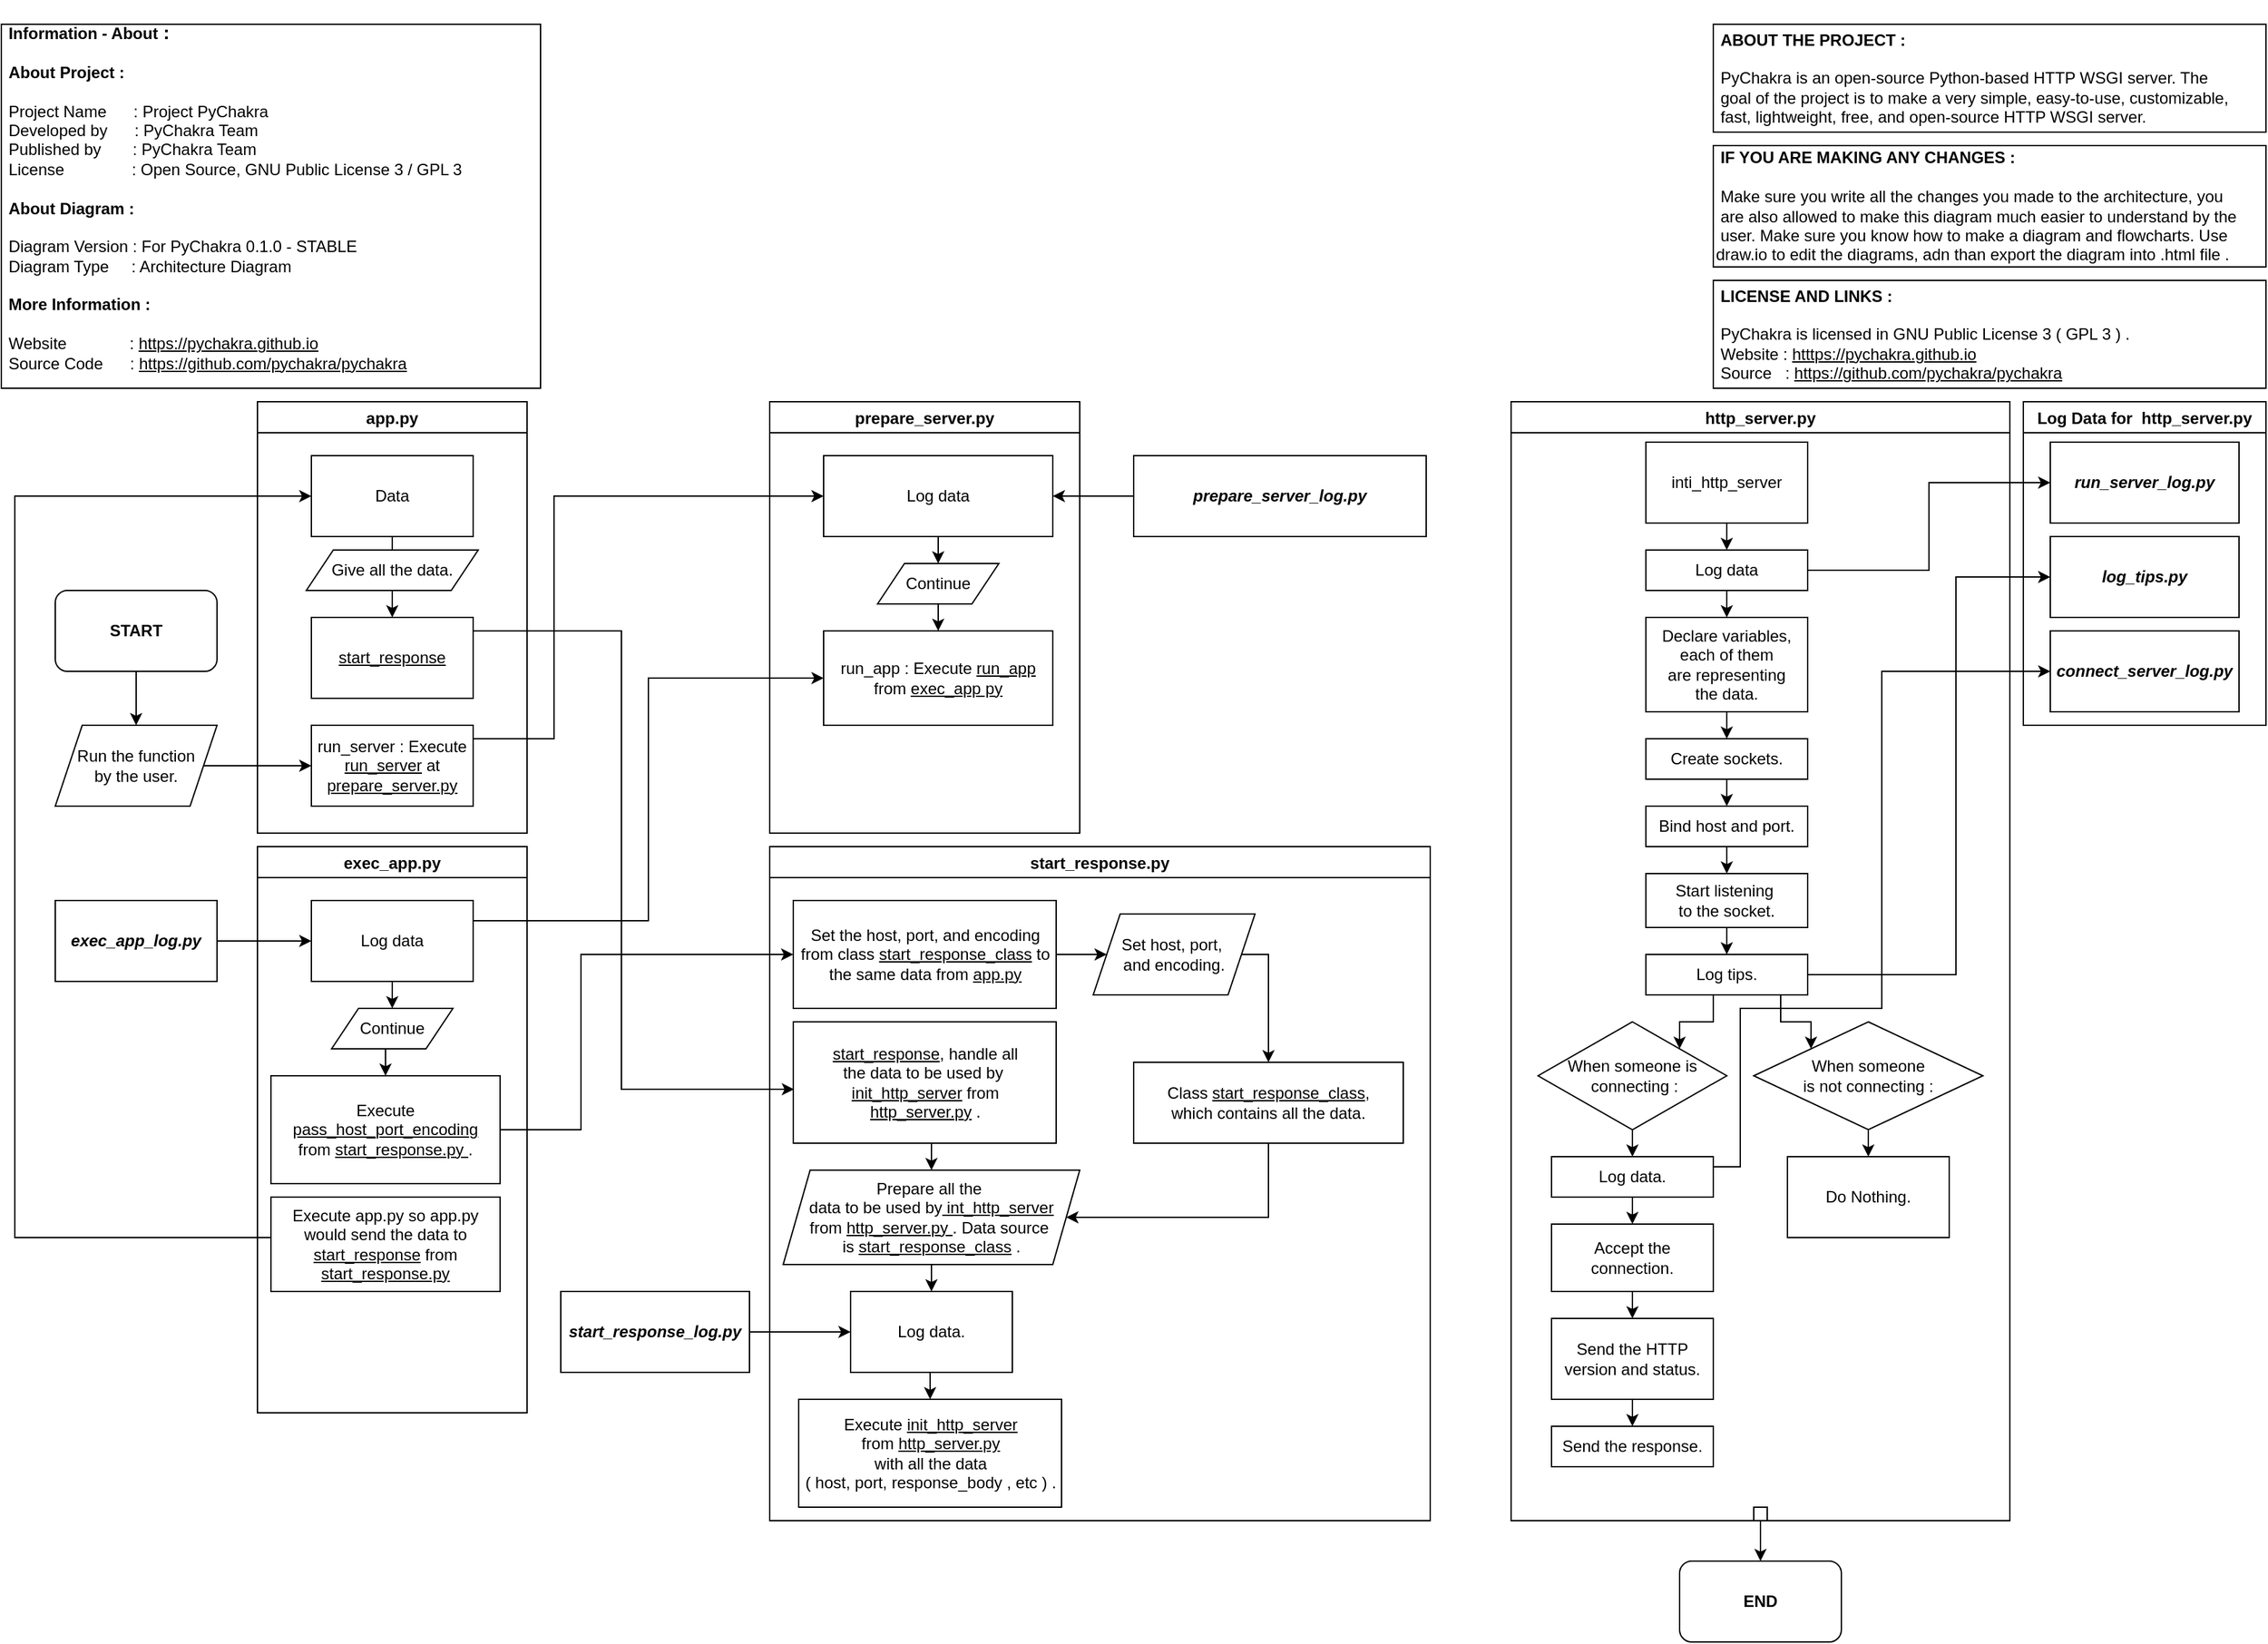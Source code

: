 <mxfile version="15.4.0" type="device"><diagram id="QtyFZmn-PzGopd7BpXuj" name="Page-1"><mxGraphModel dx="1394" dy="622" grid="1" gridSize="10" guides="1" tooltips="1" connect="1" arrows="1" fold="1" page="1" pageScale="1" pageWidth="850" pageHeight="1100" math="0" shadow="0"><root><mxCell id="0"/><mxCell id="1" parent="0"/><mxCell id="jL04rA_coASi6jVKpCtu-2" value="app.py" style="swimlane;" vertex="1" parent="1"><mxGeometry x="200" y="300" width="200" height="320" as="geometry"><mxRectangle x="190" y="200" width="70" height="23" as="alternateBounds"/></mxGeometry></mxCell><mxCell id="jL04rA_coASi6jVKpCtu-3" value="&lt;u&gt;start_response&lt;/u&gt;" style="rounded=0;whiteSpace=wrap;html=1;" vertex="1" parent="jL04rA_coASi6jVKpCtu-2"><mxGeometry x="40" y="160" width="120" height="60" as="geometry"/></mxCell><mxCell id="jL04rA_coASi6jVKpCtu-5" style="edgeStyle=orthogonalEdgeStyle;rounded=0;orthogonalLoop=1;jettySize=auto;html=1;exitX=0.5;exitY=1;exitDx=0;exitDy=0;entryX=0.5;entryY=0;entryDx=0;entryDy=0;startArrow=none;" edge="1" parent="jL04rA_coASi6jVKpCtu-2" source="jL04rA_coASi6jVKpCtu-11" target="jL04rA_coASi6jVKpCtu-3"><mxGeometry relative="1" as="geometry"/></mxCell><mxCell id="jL04rA_coASi6jVKpCtu-4" value="Data" style="rounded=0;whiteSpace=wrap;html=1;" vertex="1" parent="jL04rA_coASi6jVKpCtu-2"><mxGeometry x="40" y="40" width="120" height="60" as="geometry"/></mxCell><mxCell id="jL04rA_coASi6jVKpCtu-6" value="run_server : Execute &lt;u&gt;run_server&lt;/u&gt; at &lt;u&gt;prepare_server.py&lt;/u&gt;" style="rounded=0;whiteSpace=wrap;html=1;" vertex="1" parent="jL04rA_coASi6jVKpCtu-2"><mxGeometry x="40" y="240" width="120" height="60" as="geometry"/></mxCell><mxCell id="jL04rA_coASi6jVKpCtu-11" value="Give all the data." style="shape=parallelogram;perimeter=parallelogramPerimeter;whiteSpace=wrap;html=1;fixedSize=1;" vertex="1" parent="jL04rA_coASi6jVKpCtu-2"><mxGeometry x="36.25" y="110" width="127.5" height="30" as="geometry"/></mxCell><mxCell id="jL04rA_coASi6jVKpCtu-12" value="" style="edgeStyle=orthogonalEdgeStyle;rounded=0;orthogonalLoop=1;jettySize=auto;html=1;exitX=0.5;exitY=1;exitDx=0;exitDy=0;entryX=0.5;entryY=0;entryDx=0;entryDy=0;endArrow=none;" edge="1" parent="jL04rA_coASi6jVKpCtu-2" source="jL04rA_coASi6jVKpCtu-4" target="jL04rA_coASi6jVKpCtu-11"><mxGeometry relative="1" as="geometry"><mxPoint x="290" y="300" as="sourcePoint"/><mxPoint x="290" y="350" as="targetPoint"/></mxGeometry></mxCell><mxCell id="jL04rA_coASi6jVKpCtu-10" value="&lt;div&gt;&lt;b&gt;&amp;nbsp;&lt;/b&gt;&lt;/div&gt;&lt;div&gt;&lt;b&gt;&amp;nbsp;Information - About&lt;font style=&quot;font-size: 14px&quot;&gt;&amp;nbsp;:&lt;/font&gt;&lt;/b&gt;&lt;/div&gt;&lt;div&gt;&lt;br&gt;&lt;/div&gt;&lt;div&gt;&amp;nbsp;&lt;b&gt;About Project :&lt;/b&gt;&lt;/div&gt;&lt;div&gt;&lt;br&gt;&lt;/div&gt;&lt;div&gt;&amp;nbsp;Project Name&amp;nbsp; &amp;nbsp; &amp;nbsp; : Project PyChakra&lt;/div&gt;&lt;div&gt;&amp;nbsp;Developed by&amp;nbsp; &amp;nbsp; &amp;nbsp; : PyChakra Team&lt;/div&gt;&lt;div&gt;&amp;nbsp;Published by&amp;nbsp; &amp;nbsp; &amp;nbsp; &amp;nbsp;: PyChakra Team&lt;/div&gt;&lt;div&gt;&amp;nbsp;License&amp;nbsp; &amp;nbsp; &amp;nbsp; &amp;nbsp; &amp;nbsp; &amp;nbsp; &amp;nbsp; &amp;nbsp;: Open Source, GNU Public License 3 / GPL 3&lt;/div&gt;&lt;div&gt;&lt;br&gt;&lt;/div&gt;&lt;div&gt;&amp;nbsp;&lt;b&gt;About Diagram :&lt;/b&gt;&lt;/div&gt;&lt;div&gt;&lt;br&gt;&lt;/div&gt;&lt;div&gt;&amp;nbsp;Diagram Version : For PyChakra 0.1.0 - STABLE&lt;/div&gt;&lt;div&gt;&amp;nbsp;Diagram Type&amp;nbsp; &amp;nbsp; &amp;nbsp;: Architecture Diagram&lt;/div&gt;&lt;div&gt;&lt;br&gt;&lt;/div&gt;&lt;div&gt;&amp;nbsp;&lt;b&gt;More&amp;nbsp;Information :&lt;/b&gt;&lt;/div&gt;&lt;div&gt;&lt;br&gt;&lt;/div&gt;&lt;div&gt;&amp;nbsp;Website&amp;nbsp; &amp;nbsp; &amp;nbsp; &amp;nbsp; &amp;nbsp; &amp;nbsp; &amp;nbsp; : &lt;u&gt;https://pychakra.github.io&lt;/u&gt;&lt;/div&gt;&lt;div&gt;&amp;nbsp;Source Code&amp;nbsp; &amp;nbsp; &amp;nbsp; :&amp;nbsp;&lt;u&gt;https://github.com/pychakra/pychakra&lt;/u&gt;&lt;/div&gt;&lt;div&gt;&lt;br&gt;&lt;/div&gt;&lt;div&gt;&lt;br&gt;&lt;/div&gt;" style="rounded=0;whiteSpace=wrap;html=1;align=left;" vertex="1" parent="1"><mxGeometry x="10" y="20" width="400" height="270" as="geometry"/></mxCell><mxCell id="jL04rA_coASi6jVKpCtu-14" style="edgeStyle=orthogonalEdgeStyle;rounded=0;orthogonalLoop=1;jettySize=auto;html=1;exitX=1;exitY=0.5;exitDx=0;exitDy=0;entryX=0;entryY=0.5;entryDx=0;entryDy=0;" edge="1" parent="1" source="jL04rA_coASi6jVKpCtu-13" target="jL04rA_coASi6jVKpCtu-6"><mxGeometry relative="1" as="geometry"/></mxCell><mxCell id="jL04rA_coASi6jVKpCtu-13" value="Run the function&lt;br&gt;by the user." style="shape=parallelogram;perimeter=parallelogramPerimeter;whiteSpace=wrap;html=1;fixedSize=1;" vertex="1" parent="1"><mxGeometry x="50" y="540" width="120" height="60" as="geometry"/></mxCell><mxCell id="jL04rA_coASi6jVKpCtu-15" value="prepare_server.py" style="swimlane;" vertex="1" parent="1"><mxGeometry x="580" y="300" width="230" height="320" as="geometry"/></mxCell><mxCell id="jL04rA_coASi6jVKpCtu-19" style="edgeStyle=orthogonalEdgeStyle;rounded=0;orthogonalLoop=1;jettySize=auto;html=1;exitX=0.5;exitY=1;exitDx=0;exitDy=0;entryX=0.5;entryY=0;entryDx=0;entryDy=0;" edge="1" parent="jL04rA_coASi6jVKpCtu-15" source="jL04rA_coASi6jVKpCtu-16" target="jL04rA_coASi6jVKpCtu-18"><mxGeometry relative="1" as="geometry"/></mxCell><mxCell id="jL04rA_coASi6jVKpCtu-16" value="Log data" style="rounded=0;whiteSpace=wrap;html=1;" vertex="1" parent="jL04rA_coASi6jVKpCtu-15"><mxGeometry x="40" y="40" width="170" height="60" as="geometry"/></mxCell><mxCell id="jL04rA_coASi6jVKpCtu-22" style="edgeStyle=orthogonalEdgeStyle;rounded=0;orthogonalLoop=1;jettySize=auto;html=1;exitX=0.5;exitY=1;exitDx=0;exitDy=0;entryX=0.5;entryY=0;entryDx=0;entryDy=0;" edge="1" parent="jL04rA_coASi6jVKpCtu-15" source="jL04rA_coASi6jVKpCtu-18" target="jL04rA_coASi6jVKpCtu-20"><mxGeometry relative="1" as="geometry"/></mxCell><mxCell id="jL04rA_coASi6jVKpCtu-18" value="Continue" style="shape=parallelogram;perimeter=parallelogramPerimeter;whiteSpace=wrap;html=1;fixedSize=1;" vertex="1" parent="jL04rA_coASi6jVKpCtu-15"><mxGeometry x="80" y="120" width="90" height="30" as="geometry"/></mxCell><mxCell id="jL04rA_coASi6jVKpCtu-20" value="run_app : Execute &lt;u&gt;run_app&lt;/u&gt; from &lt;u&gt;exec_app py&lt;/u&gt;" style="rounded=0;whiteSpace=wrap;html=1;" vertex="1" parent="jL04rA_coASi6jVKpCtu-15"><mxGeometry x="40" y="170" width="170" height="70" as="geometry"/></mxCell><mxCell id="jL04rA_coASi6jVKpCtu-17" style="edgeStyle=orthogonalEdgeStyle;rounded=0;orthogonalLoop=1;jettySize=auto;html=1;exitX=1;exitY=0.5;exitDx=0;exitDy=0;entryX=0;entryY=0.5;entryDx=0;entryDy=0;" edge="1" parent="1" source="jL04rA_coASi6jVKpCtu-6" target="jL04rA_coASi6jVKpCtu-16"><mxGeometry relative="1" as="geometry"><Array as="points"><mxPoint x="360" y="550"/><mxPoint x="420" y="550"/><mxPoint x="420" y="370"/></Array></mxGeometry></mxCell><mxCell id="jL04rA_coASi6jVKpCtu-23" value="exec_app.py" style="swimlane;" vertex="1" parent="1"><mxGeometry x="200" y="630" width="200" height="420" as="geometry"/></mxCell><mxCell id="jL04rA_coASi6jVKpCtu-24" style="edgeStyle=orthogonalEdgeStyle;rounded=0;orthogonalLoop=1;jettySize=auto;html=1;exitX=0.5;exitY=1;exitDx=0;exitDy=0;entryX=0.5;entryY=0;entryDx=0;entryDy=0;" edge="1" parent="jL04rA_coASi6jVKpCtu-23" source="jL04rA_coASi6jVKpCtu-25" target="jL04rA_coASi6jVKpCtu-27"><mxGeometry relative="1" as="geometry"/></mxCell><mxCell id="jL04rA_coASi6jVKpCtu-25" value="Log data" style="rounded=0;whiteSpace=wrap;html=1;" vertex="1" parent="jL04rA_coASi6jVKpCtu-23"><mxGeometry x="40" y="40" width="120" height="60" as="geometry"/></mxCell><mxCell id="jL04rA_coASi6jVKpCtu-26" style="edgeStyle=orthogonalEdgeStyle;rounded=0;orthogonalLoop=1;jettySize=auto;html=1;exitX=0.5;exitY=1;exitDx=0;exitDy=0;entryX=0.5;entryY=0;entryDx=0;entryDy=0;" edge="1" parent="jL04rA_coASi6jVKpCtu-23" source="jL04rA_coASi6jVKpCtu-27" target="jL04rA_coASi6jVKpCtu-28"><mxGeometry relative="1" as="geometry"/></mxCell><mxCell id="jL04rA_coASi6jVKpCtu-27" value="Continue" style="shape=parallelogram;perimeter=parallelogramPerimeter;whiteSpace=wrap;html=1;fixedSize=1;" vertex="1" parent="jL04rA_coASi6jVKpCtu-23"><mxGeometry x="55" y="120" width="90" height="30" as="geometry"/></mxCell><mxCell id="jL04rA_coASi6jVKpCtu-28" value="Execute &lt;u&gt;pass_host_port_encoding&lt;/u&gt;&lt;br&gt;from &lt;u&gt;start_response.py &lt;/u&gt;." style="rounded=0;whiteSpace=wrap;html=1;" vertex="1" parent="jL04rA_coASi6jVKpCtu-23"><mxGeometry x="10" y="170" width="170" height="80" as="geometry"/></mxCell><mxCell id="jL04rA_coASi6jVKpCtu-39" value="Execute app.py so app.py would send the data to &lt;u&gt;start_response&lt;/u&gt; from &lt;u&gt;start_response.py&lt;/u&gt;" style="rounded=0;whiteSpace=wrap;html=1;" vertex="1" parent="jL04rA_coASi6jVKpCtu-23"><mxGeometry x="10" y="260" width="170" height="70" as="geometry"/></mxCell><mxCell id="jL04rA_coASi6jVKpCtu-30" value="start_response.py" style="swimlane;" vertex="1" parent="1"><mxGeometry x="580" y="630" width="490" height="500" as="geometry"/></mxCell><mxCell id="jL04rA_coASi6jVKpCtu-50" style="edgeStyle=orthogonalEdgeStyle;rounded=0;orthogonalLoop=1;jettySize=auto;html=1;exitX=1;exitY=0.5;exitDx=0;exitDy=0;entryX=0;entryY=0.5;entryDx=0;entryDy=0;" edge="1" parent="jL04rA_coASi6jVKpCtu-30" source="jL04rA_coASi6jVKpCtu-37" target="jL04rA_coASi6jVKpCtu-49"><mxGeometry relative="1" as="geometry"/></mxCell><mxCell id="jL04rA_coASi6jVKpCtu-37" value="Set the host, port, and encoding from class &lt;u&gt;start_response_class&lt;/u&gt; to the same data from &lt;u&gt;app.py&lt;/u&gt;" style="rounded=0;whiteSpace=wrap;html=1;" vertex="1" parent="jL04rA_coASi6jVKpCtu-30"><mxGeometry x="17.5" y="40" width="195" height="80" as="geometry"/></mxCell><mxCell id="jL04rA_coASi6jVKpCtu-53" style="edgeStyle=orthogonalEdgeStyle;rounded=0;orthogonalLoop=1;jettySize=auto;html=1;exitX=0.5;exitY=1;exitDx=0;exitDy=0;entryX=0.5;entryY=0;entryDx=0;entryDy=0;" edge="1" parent="jL04rA_coASi6jVKpCtu-30" source="jL04rA_coASi6jVKpCtu-42" target="jL04rA_coASi6jVKpCtu-52"><mxGeometry relative="1" as="geometry"/></mxCell><mxCell id="jL04rA_coASi6jVKpCtu-42" value="&lt;u&gt;start_response&lt;/u&gt;, handle all&lt;br&gt;the data to be used by&amp;nbsp;&lt;br&gt;&lt;u&gt;init_http_server&lt;/u&gt; from&lt;br&gt;&lt;u&gt;http_server.py&lt;/u&gt; ." style="rounded=0;whiteSpace=wrap;html=1;" vertex="1" parent="jL04rA_coASi6jVKpCtu-30"><mxGeometry x="17.5" y="130" width="195" height="90" as="geometry"/></mxCell><mxCell id="jL04rA_coASi6jVKpCtu-45" value="Execute &lt;u&gt;init_http_server&lt;br&gt;&lt;/u&gt;from &lt;u&gt;http_server.py&lt;/u&gt;&lt;br&gt;with all the data &lt;br&gt;( host, port, response_body , etc ) ." style="rounded=0;whiteSpace=wrap;html=1;" vertex="1" parent="jL04rA_coASi6jVKpCtu-30"><mxGeometry x="21.5" y="410" width="195" height="80" as="geometry"/></mxCell><mxCell id="jL04rA_coASi6jVKpCtu-57" style="edgeStyle=orthogonalEdgeStyle;rounded=0;orthogonalLoop=1;jettySize=auto;html=1;exitX=0.5;exitY=1;exitDx=0;exitDy=0;entryX=1;entryY=0.5;entryDx=0;entryDy=0;" edge="1" parent="jL04rA_coASi6jVKpCtu-30" source="jL04rA_coASi6jVKpCtu-47" target="jL04rA_coASi6jVKpCtu-52"><mxGeometry relative="1" as="geometry"><Array as="points"><mxPoint x="370" y="275"/></Array></mxGeometry></mxCell><mxCell id="jL04rA_coASi6jVKpCtu-47" value="Class &lt;u&gt;start_response_class&lt;/u&gt;,&lt;br&gt;which contains all the data." style="rounded=0;whiteSpace=wrap;html=1;" vertex="1" parent="jL04rA_coASi6jVKpCtu-30"><mxGeometry x="270" y="160" width="200" height="60" as="geometry"/></mxCell><mxCell id="jL04rA_coASi6jVKpCtu-56" style="edgeStyle=orthogonalEdgeStyle;rounded=0;orthogonalLoop=1;jettySize=auto;html=1;exitX=1;exitY=0.5;exitDx=0;exitDy=0;entryX=0.5;entryY=0;entryDx=0;entryDy=0;" edge="1" parent="jL04rA_coASi6jVKpCtu-30" source="jL04rA_coASi6jVKpCtu-49" target="jL04rA_coASi6jVKpCtu-47"><mxGeometry relative="1" as="geometry"><Array as="points"><mxPoint x="370" y="80"/></Array></mxGeometry></mxCell><mxCell id="jL04rA_coASi6jVKpCtu-49" value="Set host, port,&amp;nbsp;&lt;br&gt;and encoding." style="shape=parallelogram;perimeter=parallelogramPerimeter;whiteSpace=wrap;html=1;fixedSize=1;" vertex="1" parent="jL04rA_coASi6jVKpCtu-30"><mxGeometry x="240" y="50" width="120" height="60" as="geometry"/></mxCell><mxCell id="jL04rA_coASi6jVKpCtu-65" style="edgeStyle=orthogonalEdgeStyle;rounded=0;orthogonalLoop=1;jettySize=auto;html=1;exitX=0.5;exitY=1;exitDx=0;exitDy=0;entryX=0.5;entryY=0;entryDx=0;entryDy=0;" edge="1" parent="jL04rA_coASi6jVKpCtu-30" source="jL04rA_coASi6jVKpCtu-52" target="jL04rA_coASi6jVKpCtu-64"><mxGeometry relative="1" as="geometry"/></mxCell><mxCell id="jL04rA_coASi6jVKpCtu-52" value="Prepare all the&amp;nbsp;&lt;br&gt;data to be used by&lt;u&gt; int_http_server&lt;/u&gt;&lt;br&gt;from &lt;u&gt;http_server.py &lt;/u&gt;. Data source&amp;nbsp;&lt;br&gt;is &lt;u&gt;start_response_class&lt;/u&gt; ." style="shape=parallelogram;perimeter=parallelogramPerimeter;whiteSpace=wrap;html=1;fixedSize=1;" vertex="1" parent="jL04rA_coASi6jVKpCtu-30"><mxGeometry x="10" y="240" width="220" height="70" as="geometry"/></mxCell><mxCell id="jL04rA_coASi6jVKpCtu-66" style="edgeStyle=orthogonalEdgeStyle;rounded=0;orthogonalLoop=1;jettySize=auto;html=1;exitX=0.5;exitY=1;exitDx=0;exitDy=0;entryX=0.5;entryY=0;entryDx=0;entryDy=0;" edge="1" parent="jL04rA_coASi6jVKpCtu-30" source="jL04rA_coASi6jVKpCtu-64" target="jL04rA_coASi6jVKpCtu-45"><mxGeometry relative="1" as="geometry"/></mxCell><mxCell id="jL04rA_coASi6jVKpCtu-64" value="Log data." style="rounded=0;whiteSpace=wrap;html=1;" vertex="1" parent="jL04rA_coASi6jVKpCtu-30"><mxGeometry x="60" y="330" width="120" height="60" as="geometry"/></mxCell><mxCell id="jL04rA_coASi6jVKpCtu-38" style="edgeStyle=orthogonalEdgeStyle;rounded=0;orthogonalLoop=1;jettySize=auto;html=1;exitX=1;exitY=0.5;exitDx=0;exitDy=0;entryX=0;entryY=0.5;entryDx=0;entryDy=0;" edge="1" parent="1" source="jL04rA_coASi6jVKpCtu-28" target="jL04rA_coASi6jVKpCtu-37"><mxGeometry relative="1" as="geometry"><Array as="points"><mxPoint x="440" y="840"/><mxPoint x="440" y="710"/></Array></mxGeometry></mxCell><mxCell id="jL04rA_coASi6jVKpCtu-40" style="edgeStyle=orthogonalEdgeStyle;rounded=0;orthogonalLoop=1;jettySize=auto;html=1;exitX=0;exitY=0.5;exitDx=0;exitDy=0;entryX=0;entryY=0.5;entryDx=0;entryDy=0;" edge="1" parent="1" source="jL04rA_coASi6jVKpCtu-39" target="jL04rA_coASi6jVKpCtu-4"><mxGeometry relative="1" as="geometry"><Array as="points"><mxPoint x="210" y="920"/><mxPoint x="20" y="920"/><mxPoint x="20" y="370"/></Array></mxGeometry></mxCell><mxCell id="jL04rA_coASi6jVKpCtu-43" style="edgeStyle=orthogonalEdgeStyle;rounded=0;orthogonalLoop=1;jettySize=auto;html=1;exitX=1;exitY=0.25;exitDx=0;exitDy=0;entryX=0;entryY=0.5;entryDx=0;entryDy=0;" edge="1" parent="1" source="jL04rA_coASi6jVKpCtu-25" target="jL04rA_coASi6jVKpCtu-20"><mxGeometry relative="1" as="geometry"/></mxCell><mxCell id="jL04rA_coASi6jVKpCtu-44" style="edgeStyle=orthogonalEdgeStyle;rounded=0;orthogonalLoop=1;jettySize=auto;html=1;exitX=1;exitY=0.5;exitDx=0;exitDy=0;" edge="1" parent="1" source="jL04rA_coASi6jVKpCtu-3"><mxGeometry relative="1" as="geometry"><mxPoint x="598" y="810" as="targetPoint"/><Array as="points"><mxPoint x="470" y="470"/><mxPoint x="470" y="810"/><mxPoint x="598" y="810"/></Array></mxGeometry></mxCell><mxCell id="jL04rA_coASi6jVKpCtu-59" style="edgeStyle=orthogonalEdgeStyle;rounded=0;orthogonalLoop=1;jettySize=auto;html=1;exitX=0.5;exitY=1;exitDx=0;exitDy=0;entryX=0.5;entryY=0;entryDx=0;entryDy=0;" edge="1" parent="1" source="jL04rA_coASi6jVKpCtu-58" target="jL04rA_coASi6jVKpCtu-13"><mxGeometry relative="1" as="geometry"/></mxCell><mxCell id="jL04rA_coASi6jVKpCtu-58" value="&lt;b&gt;START&lt;/b&gt;" style="rounded=1;whiteSpace=wrap;html=1;" vertex="1" parent="1"><mxGeometry x="50" y="440" width="120" height="60" as="geometry"/></mxCell><mxCell id="jL04rA_coASi6jVKpCtu-61" style="edgeStyle=orthogonalEdgeStyle;rounded=0;orthogonalLoop=1;jettySize=auto;html=1;exitX=0;exitY=0.5;exitDx=0;exitDy=0;entryX=1;entryY=0.5;entryDx=0;entryDy=0;" edge="1" parent="1" source="jL04rA_coASi6jVKpCtu-60" target="jL04rA_coASi6jVKpCtu-16"><mxGeometry relative="1" as="geometry"/></mxCell><mxCell id="jL04rA_coASi6jVKpCtu-60" value="&lt;b&gt;&lt;i&gt;prepare_server_log.py&lt;/i&gt;&lt;/b&gt;" style="rounded=0;whiteSpace=wrap;html=1;" vertex="1" parent="1"><mxGeometry x="850" y="340" width="217" height="60" as="geometry"/></mxCell><mxCell id="jL04rA_coASi6jVKpCtu-63" style="edgeStyle=orthogonalEdgeStyle;rounded=0;orthogonalLoop=1;jettySize=auto;html=1;exitX=1;exitY=0.5;exitDx=0;exitDy=0;entryX=0;entryY=0.5;entryDx=0;entryDy=0;" edge="1" parent="1" source="jL04rA_coASi6jVKpCtu-62" target="jL04rA_coASi6jVKpCtu-25"><mxGeometry relative="1" as="geometry"/></mxCell><mxCell id="jL04rA_coASi6jVKpCtu-62" value="&lt;b&gt;&lt;i&gt;exec_app_log.py&lt;/i&gt;&lt;/b&gt;" style="rounded=0;whiteSpace=wrap;html=1;" vertex="1" parent="1"><mxGeometry x="50" y="670" width="120" height="60" as="geometry"/></mxCell><mxCell id="jL04rA_coASi6jVKpCtu-69" style="edgeStyle=orthogonalEdgeStyle;rounded=0;orthogonalLoop=1;jettySize=auto;html=1;exitX=1;exitY=0.5;exitDx=0;exitDy=0;entryX=0;entryY=0.5;entryDx=0;entryDy=0;" edge="1" parent="1" source="jL04rA_coASi6jVKpCtu-67" target="jL04rA_coASi6jVKpCtu-64"><mxGeometry relative="1" as="geometry"/></mxCell><mxCell id="jL04rA_coASi6jVKpCtu-67" value="&lt;i&gt;&lt;b&gt;start_response_log.py&lt;/b&gt;&lt;/i&gt;" style="rounded=0;whiteSpace=wrap;html=1;" vertex="1" parent="1"><mxGeometry x="425" y="960" width="140" height="60" as="geometry"/></mxCell><mxCell id="jL04rA_coASi6jVKpCtu-70" value="http_server.py" style="swimlane;" vertex="1" parent="1"><mxGeometry x="1130" y="300" width="370" height="830" as="geometry"/></mxCell><mxCell id="jL04rA_coASi6jVKpCtu-77" style="edgeStyle=orthogonalEdgeStyle;rounded=0;orthogonalLoop=1;jettySize=auto;html=1;exitX=0.5;exitY=1;exitDx=0;exitDy=0;entryX=0.5;entryY=0;entryDx=0;entryDy=0;" edge="1" parent="jL04rA_coASi6jVKpCtu-70" source="jL04rA_coASi6jVKpCtu-71" target="jL04rA_coASi6jVKpCtu-72"><mxGeometry relative="1" as="geometry"/></mxCell><mxCell id="jL04rA_coASi6jVKpCtu-71" value="inti_http_server" style="rounded=0;whiteSpace=wrap;html=1;" vertex="1" parent="jL04rA_coASi6jVKpCtu-70"><mxGeometry x="100" y="30" width="120" height="60" as="geometry"/></mxCell><mxCell id="jL04rA_coASi6jVKpCtu-85" style="edgeStyle=orthogonalEdgeStyle;rounded=0;orthogonalLoop=1;jettySize=auto;html=1;exitX=0.5;exitY=1;exitDx=0;exitDy=0;entryX=0.5;entryY=0;entryDx=0;entryDy=0;" edge="1" parent="jL04rA_coASi6jVKpCtu-70" source="jL04rA_coASi6jVKpCtu-72" target="jL04rA_coASi6jVKpCtu-78"><mxGeometry relative="1" as="geometry"/></mxCell><mxCell id="jL04rA_coASi6jVKpCtu-72" value="Log data" style="rounded=0;whiteSpace=wrap;html=1;" vertex="1" parent="jL04rA_coASi6jVKpCtu-70"><mxGeometry x="100" y="110" width="120" height="30" as="geometry"/></mxCell><mxCell id="jL04rA_coASi6jVKpCtu-86" style="edgeStyle=orthogonalEdgeStyle;rounded=0;orthogonalLoop=1;jettySize=auto;html=1;exitX=0.5;exitY=1;exitDx=0;exitDy=0;entryX=0.5;entryY=0;entryDx=0;entryDy=0;" edge="1" parent="jL04rA_coASi6jVKpCtu-70" source="jL04rA_coASi6jVKpCtu-78" target="jL04rA_coASi6jVKpCtu-80"><mxGeometry relative="1" as="geometry"/></mxCell><mxCell id="jL04rA_coASi6jVKpCtu-78" value="Declare variables,&lt;br&gt;each of them&lt;br&gt;are representing&lt;br&gt;the data." style="rounded=0;whiteSpace=wrap;html=1;" vertex="1" parent="jL04rA_coASi6jVKpCtu-70"><mxGeometry x="100" y="160" width="120" height="70" as="geometry"/></mxCell><mxCell id="jL04rA_coASi6jVKpCtu-87" style="edgeStyle=orthogonalEdgeStyle;rounded=0;orthogonalLoop=1;jettySize=auto;html=1;exitX=0.5;exitY=1;exitDx=0;exitDy=0;entryX=0.5;entryY=0;entryDx=0;entryDy=0;" edge="1" parent="jL04rA_coASi6jVKpCtu-70" source="jL04rA_coASi6jVKpCtu-80" target="jL04rA_coASi6jVKpCtu-81"><mxGeometry relative="1" as="geometry"/></mxCell><mxCell id="jL04rA_coASi6jVKpCtu-80" value="Create sockets." style="rounded=0;whiteSpace=wrap;html=1;" vertex="1" parent="jL04rA_coASi6jVKpCtu-70"><mxGeometry x="100" y="250" width="120" height="30" as="geometry"/></mxCell><mxCell id="jL04rA_coASi6jVKpCtu-88" style="edgeStyle=orthogonalEdgeStyle;rounded=0;orthogonalLoop=1;jettySize=auto;html=1;exitX=0.5;exitY=1;exitDx=0;exitDy=0;entryX=0.5;entryY=0;entryDx=0;entryDy=0;" edge="1" parent="jL04rA_coASi6jVKpCtu-70" source="jL04rA_coASi6jVKpCtu-81" target="jL04rA_coASi6jVKpCtu-82"><mxGeometry relative="1" as="geometry"/></mxCell><mxCell id="jL04rA_coASi6jVKpCtu-81" value="Bind host and port." style="rounded=0;whiteSpace=wrap;html=1;" vertex="1" parent="jL04rA_coASi6jVKpCtu-70"><mxGeometry x="100" y="300" width="120" height="30" as="geometry"/></mxCell><mxCell id="jL04rA_coASi6jVKpCtu-89" style="edgeStyle=orthogonalEdgeStyle;rounded=0;orthogonalLoop=1;jettySize=auto;html=1;exitX=0.5;exitY=1;exitDx=0;exitDy=0;" edge="1" parent="jL04rA_coASi6jVKpCtu-70" source="jL04rA_coASi6jVKpCtu-82" target="jL04rA_coASi6jVKpCtu-83"><mxGeometry relative="1" as="geometry"/></mxCell><mxCell id="jL04rA_coASi6jVKpCtu-82" value="Start listening&amp;nbsp;&lt;br&gt;to the socket." style="rounded=0;whiteSpace=wrap;html=1;" vertex="1" parent="jL04rA_coASi6jVKpCtu-70"><mxGeometry x="100" y="350" width="120" height="40" as="geometry"/></mxCell><mxCell id="jL04rA_coASi6jVKpCtu-105" style="edgeStyle=orthogonalEdgeStyle;rounded=0;orthogonalLoop=1;jettySize=auto;html=1;exitX=0.25;exitY=1;exitDx=0;exitDy=0;entryX=1;entryY=0;entryDx=0;entryDy=0;" edge="1" parent="jL04rA_coASi6jVKpCtu-70" source="jL04rA_coASi6jVKpCtu-83" target="jL04rA_coASi6jVKpCtu-96"><mxGeometry relative="1" as="geometry"><Array as="points"><mxPoint x="150" y="440"/><mxPoint x="150" y="460"/><mxPoint x="125" y="460"/></Array></mxGeometry></mxCell><mxCell id="jL04rA_coASi6jVKpCtu-106" style="edgeStyle=orthogonalEdgeStyle;rounded=0;orthogonalLoop=1;jettySize=auto;html=1;exitX=0.75;exitY=1;exitDx=0;exitDy=0;entryX=0;entryY=0;entryDx=0;entryDy=0;" edge="1" parent="jL04rA_coASi6jVKpCtu-70" source="jL04rA_coASi6jVKpCtu-83" target="jL04rA_coASi6jVKpCtu-98"><mxGeometry relative="1" as="geometry"><Array as="points"><mxPoint x="200" y="440"/><mxPoint x="200" y="460"/><mxPoint x="223" y="460"/></Array></mxGeometry></mxCell><mxCell id="jL04rA_coASi6jVKpCtu-83" value="Log tips." style="rounded=0;whiteSpace=wrap;html=1;" vertex="1" parent="jL04rA_coASi6jVKpCtu-70"><mxGeometry x="100" y="410" width="120" height="30" as="geometry"/></mxCell><mxCell id="jL04rA_coASi6jVKpCtu-95" style="edgeStyle=orthogonalEdgeStyle;rounded=0;orthogonalLoop=1;jettySize=auto;html=1;exitX=0.5;exitY=1;exitDx=0;exitDy=0;entryX=0.5;entryY=0;entryDx=0;entryDy=0;" edge="1" parent="jL04rA_coASi6jVKpCtu-70" source="jL04rA_coASi6jVKpCtu-91" target="jL04rA_coASi6jVKpCtu-92"><mxGeometry relative="1" as="geometry"/></mxCell><mxCell id="jL04rA_coASi6jVKpCtu-91" value="&lt;span&gt;Accept the connection.&lt;/span&gt;" style="rounded=0;whiteSpace=wrap;html=1;" vertex="1" parent="jL04rA_coASi6jVKpCtu-70"><mxGeometry x="30" y="610" width="120" height="50" as="geometry"/></mxCell><mxCell id="jL04rA_coASi6jVKpCtu-94" style="edgeStyle=orthogonalEdgeStyle;rounded=0;orthogonalLoop=1;jettySize=auto;html=1;exitX=0.5;exitY=1;exitDx=0;exitDy=0;entryX=0.5;entryY=0;entryDx=0;entryDy=0;" edge="1" parent="jL04rA_coASi6jVKpCtu-70" source="jL04rA_coASi6jVKpCtu-92" target="jL04rA_coASi6jVKpCtu-93"><mxGeometry relative="1" as="geometry"/></mxCell><mxCell id="jL04rA_coASi6jVKpCtu-92" value="Send the HTTP version and status." style="rounded=0;whiteSpace=wrap;html=1;" vertex="1" parent="jL04rA_coASi6jVKpCtu-70"><mxGeometry x="30" y="680" width="120" height="60" as="geometry"/></mxCell><mxCell id="jL04rA_coASi6jVKpCtu-93" value="Send the response." style="rounded=0;whiteSpace=wrap;html=1;" vertex="1" parent="jL04rA_coASi6jVKpCtu-70"><mxGeometry x="30" y="760" width="120" height="30" as="geometry"/></mxCell><mxCell id="jL04rA_coASi6jVKpCtu-116" style="edgeStyle=orthogonalEdgeStyle;rounded=0;orthogonalLoop=1;jettySize=auto;html=1;exitX=0.5;exitY=1;exitDx=0;exitDy=0;entryX=0.5;entryY=0;entryDx=0;entryDy=0;" edge="1" parent="jL04rA_coASi6jVKpCtu-70" source="jL04rA_coASi6jVKpCtu-96" target="jL04rA_coASi6jVKpCtu-114"><mxGeometry relative="1" as="geometry"/></mxCell><mxCell id="jL04rA_coASi6jVKpCtu-96" value="When someone is&lt;br&gt;&amp;nbsp;connecting :" style="rhombus;whiteSpace=wrap;html=1;" vertex="1" parent="jL04rA_coASi6jVKpCtu-70"><mxGeometry x="20" y="460" width="140" height="80" as="geometry"/></mxCell><mxCell id="jL04rA_coASi6jVKpCtu-104" style="edgeStyle=orthogonalEdgeStyle;rounded=0;orthogonalLoop=1;jettySize=auto;html=1;exitX=0.5;exitY=1;exitDx=0;exitDy=0;entryX=0.5;entryY=0;entryDx=0;entryDy=0;" edge="1" parent="jL04rA_coASi6jVKpCtu-70" source="jL04rA_coASi6jVKpCtu-98" target="jL04rA_coASi6jVKpCtu-103"><mxGeometry relative="1" as="geometry"/></mxCell><mxCell id="jL04rA_coASi6jVKpCtu-98" value="When someone &lt;br&gt;is not connecting :" style="rhombus;whiteSpace=wrap;html=1;" vertex="1" parent="jL04rA_coASi6jVKpCtu-70"><mxGeometry x="180" y="460" width="170" height="80" as="geometry"/></mxCell><mxCell id="jL04rA_coASi6jVKpCtu-103" value="Do Nothing." style="rounded=0;whiteSpace=wrap;html=1;" vertex="1" parent="jL04rA_coASi6jVKpCtu-70"><mxGeometry x="205" y="560" width="120" height="60" as="geometry"/></mxCell><mxCell id="jL04rA_coASi6jVKpCtu-111" value="" style="rounded=0;whiteSpace=wrap;html=1;" vertex="1" parent="jL04rA_coASi6jVKpCtu-70"><mxGeometry x="180" y="820" width="10" height="10" as="geometry"/></mxCell><mxCell id="jL04rA_coASi6jVKpCtu-115" style="edgeStyle=orthogonalEdgeStyle;rounded=0;orthogonalLoop=1;jettySize=auto;html=1;exitX=0.5;exitY=1;exitDx=0;exitDy=0;entryX=0.5;entryY=0;entryDx=0;entryDy=0;" edge="1" parent="jL04rA_coASi6jVKpCtu-70" source="jL04rA_coASi6jVKpCtu-114" target="jL04rA_coASi6jVKpCtu-91"><mxGeometry relative="1" as="geometry"/></mxCell><mxCell id="jL04rA_coASi6jVKpCtu-114" value="Log data." style="rounded=0;whiteSpace=wrap;html=1;" vertex="1" parent="jL04rA_coASi6jVKpCtu-70"><mxGeometry x="30" y="560" width="120" height="30" as="geometry"/></mxCell><mxCell id="jL04rA_coASi6jVKpCtu-74" value="Log Data for  http_server.py" style="swimlane;" vertex="1" parent="1"><mxGeometry x="1510" y="300" width="180" height="240" as="geometry"/></mxCell><mxCell id="jL04rA_coASi6jVKpCtu-75" value="&lt;b&gt;&lt;i&gt;run_server_log.py&lt;/i&gt;&lt;/b&gt;" style="rounded=0;whiteSpace=wrap;html=1;" vertex="1" parent="jL04rA_coASi6jVKpCtu-74"><mxGeometry x="20" y="30" width="140" height="60" as="geometry"/></mxCell><mxCell id="jL04rA_coASi6jVKpCtu-79" value="&lt;b&gt;&lt;i&gt;log_tips.py&lt;/i&gt;&lt;/b&gt;" style="rounded=0;whiteSpace=wrap;html=1;" vertex="1" parent="jL04rA_coASi6jVKpCtu-74"><mxGeometry x="20" y="100" width="140" height="60" as="geometry"/></mxCell><mxCell id="jL04rA_coASi6jVKpCtu-117" value="&lt;b&gt;&lt;i&gt;connect_server_log.py&lt;/i&gt;&lt;/b&gt;" style="rounded=0;whiteSpace=wrap;html=1;" vertex="1" parent="jL04rA_coASi6jVKpCtu-74"><mxGeometry x="20" y="170" width="140" height="60" as="geometry"/></mxCell><mxCell id="jL04rA_coASi6jVKpCtu-76" style="edgeStyle=orthogonalEdgeStyle;rounded=0;orthogonalLoop=1;jettySize=auto;html=1;exitX=1;exitY=0.5;exitDx=0;exitDy=0;entryX=0;entryY=0.5;entryDx=0;entryDy=0;" edge="1" parent="1" source="jL04rA_coASi6jVKpCtu-72" target="jL04rA_coASi6jVKpCtu-75"><mxGeometry relative="1" as="geometry"/></mxCell><mxCell id="jL04rA_coASi6jVKpCtu-84" style="edgeStyle=orthogonalEdgeStyle;rounded=0;orthogonalLoop=1;jettySize=auto;html=1;exitX=1;exitY=0.5;exitDx=0;exitDy=0;entryX=0;entryY=0.5;entryDx=0;entryDy=0;" edge="1" parent="1" source="jL04rA_coASi6jVKpCtu-83" target="jL04rA_coASi6jVKpCtu-79"><mxGeometry relative="1" as="geometry"><Array as="points"><mxPoint x="1460" y="725"/><mxPoint x="1460" y="430"/></Array></mxGeometry></mxCell><mxCell id="jL04rA_coASi6jVKpCtu-107" value="&lt;span style=&quot;text-align: justify&quot;&gt;&lt;b&gt;&amp;nbsp;ABOUT THE PROJECT :&lt;/b&gt;&lt;br&gt;&lt;br&gt;&amp;nbsp;PyChakra is an open-source Python-based HTTP WSGI server. The &lt;br&gt;&amp;nbsp;goal of&amp;nbsp;&lt;/span&gt;&lt;span style=&quot;text-align: justify&quot;&gt;the project is to make a very simple, easy-to-use,&amp;nbsp;customizable, &lt;br&gt;&amp;nbsp;fast, lightweight,&amp;nbsp;&lt;/span&gt;&lt;span style=&quot;text-align: justify&quot;&gt;free, and open-source HTTP WSGI server.&lt;/span&gt;&lt;span style=&quot;text-align: justify&quot;&gt;&lt;br&gt;&lt;/span&gt;" style="rounded=0;whiteSpace=wrap;html=1;align=left;" vertex="1" parent="1"><mxGeometry x="1280" y="20" width="410" height="80" as="geometry"/></mxCell><mxCell id="jL04rA_coASi6jVKpCtu-108" value="&lt;span style=&quot;text-align: justify&quot;&gt;&lt;b&gt;&amp;nbsp;ABOUT THE PROJECT :&lt;/b&gt;&lt;br&gt;&lt;br&gt;&amp;nbsp;PyChakra is an open-source Python-based HTTP WSGI server. The &lt;br&gt;&amp;nbsp;goal of&amp;nbsp;&lt;/span&gt;&lt;span style=&quot;text-align: justify&quot;&gt;the project is to make a very simple, easy-to-use,&amp;nbsp;customizable, &lt;br&gt;&amp;nbsp;fast, lightweight,&amp;nbsp;&lt;/span&gt;&lt;span style=&quot;text-align: justify&quot;&gt;free, and open-source HTTP WSGI server.&lt;/span&gt;&lt;span style=&quot;text-align: justify&quot;&gt;&lt;br&gt;&lt;/span&gt;" style="rounded=0;whiteSpace=wrap;html=1;align=left;" vertex="1" parent="1"><mxGeometry x="1280" y="20" width="410" height="80" as="geometry"/></mxCell><mxCell id="jL04rA_coASi6jVKpCtu-109" value="&lt;span style=&quot;text-align: justify&quot;&gt;&lt;b&gt;&amp;nbsp;IF YOU ARE MAKING ANY CHANGES :&lt;/b&gt;&lt;br&gt;&lt;br&gt;&amp;nbsp;Make sure you write all the changes you made to the architecture, you&amp;nbsp;&lt;br&gt;&lt;/span&gt;&lt;span style=&quot;text-align: justify&quot;&gt;&amp;nbsp;are also allowed to make this diagram much easier to understand by the&lt;br&gt;&amp;nbsp;user. Make sure you know how to make a diagram and flowcharts. Use draw.io to edit the diagrams, adn than export the diagram into .html file .&lt;br&gt;&lt;/span&gt;" style="rounded=0;whiteSpace=wrap;html=1;align=left;" vertex="1" parent="1"><mxGeometry x="1280" y="110" width="410" height="90" as="geometry"/></mxCell><mxCell id="jL04rA_coASi6jVKpCtu-110" value="&lt;b&gt;END&lt;/b&gt;" style="rounded=1;whiteSpace=wrap;html=1;" vertex="1" parent="1"><mxGeometry x="1255" y="1160" width="120" height="60" as="geometry"/></mxCell><mxCell id="jL04rA_coASi6jVKpCtu-113" style="edgeStyle=orthogonalEdgeStyle;rounded=0;orthogonalLoop=1;jettySize=auto;html=1;exitX=0.5;exitY=1;exitDx=0;exitDy=0;entryX=0.5;entryY=0;entryDx=0;entryDy=0;" edge="1" parent="1" source="jL04rA_coASi6jVKpCtu-111" target="jL04rA_coASi6jVKpCtu-110"><mxGeometry relative="1" as="geometry"/></mxCell><mxCell id="jL04rA_coASi6jVKpCtu-118" style="edgeStyle=orthogonalEdgeStyle;rounded=0;orthogonalLoop=1;jettySize=auto;html=1;exitX=1;exitY=0.25;exitDx=0;exitDy=0;entryX=0;entryY=0.5;entryDx=0;entryDy=0;" edge="1" parent="1" source="jL04rA_coASi6jVKpCtu-114" target="jL04rA_coASi6jVKpCtu-117"><mxGeometry relative="1" as="geometry"><Array as="points"><mxPoint x="1300" y="868"/><mxPoint x="1300" y="750"/><mxPoint x="1405" y="750"/><mxPoint x="1405" y="500"/></Array></mxGeometry></mxCell><mxCell id="jL04rA_coASi6jVKpCtu-120" value="&lt;b&gt;&amp;nbsp;LICENSE AND LINKS :&lt;/b&gt;&lt;br&gt;&lt;br&gt;&amp;nbsp;PyChakra is licensed in GNU Public License 3 ( GPL 3 ) .&lt;br&gt;&amp;nbsp;Website : &lt;u&gt;htttps://pychakra.github.io&lt;/u&gt;&lt;br&gt;&amp;nbsp;Source&amp;nbsp; &amp;nbsp;:&amp;nbsp;&lt;u&gt;https://github.com/pychakra/pychakra&lt;/u&gt;" style="rounded=0;whiteSpace=wrap;html=1;align=left;" vertex="1" parent="1"><mxGeometry x="1280" y="210" width="410" height="80" as="geometry"/></mxCell></root></mxGraphModel></diagram></mxfile>